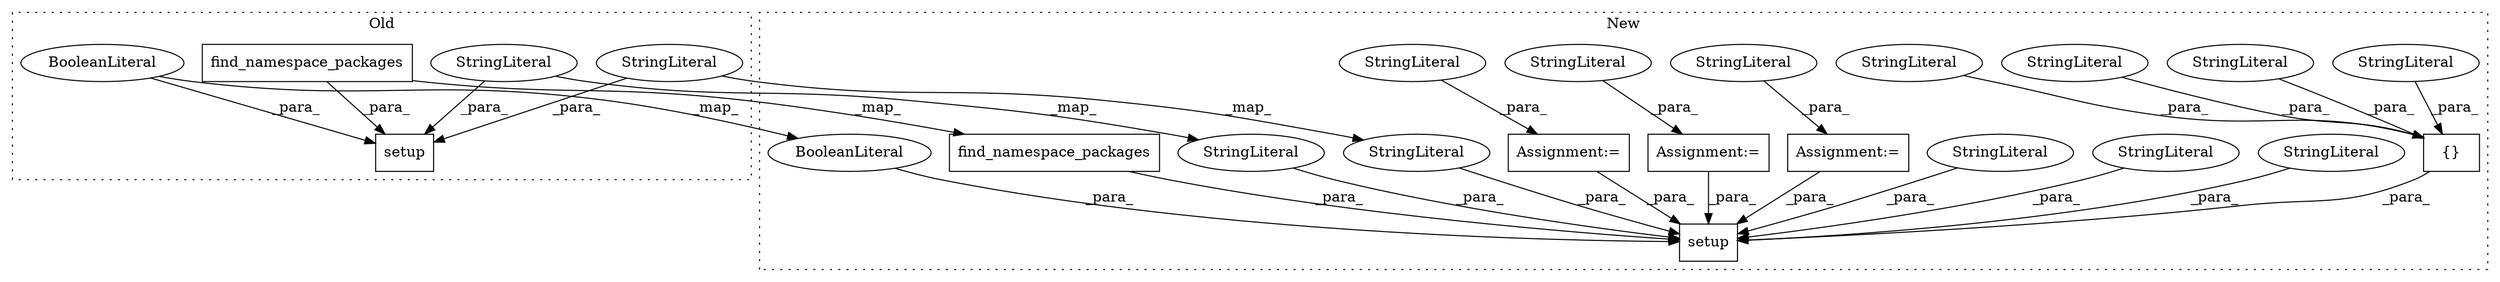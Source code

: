 digraph G {
subgraph cluster0 {
1 [label="setup" a="32" s="597,721" l="6,1" shape="box"];
18 [label="BooleanLiteral" a="9" s="716" l="5" shape="ellipse"];
19 [label="find_namespace_packages" a="32" s="630,697" l="24,1" shape="box"];
21 [label="StringLiteral" a="45" s="603" l="19" shape="ellipse"];
23 [label="StringLiteral" a="45" s="623" l="6" shape="ellipse"];
label = "Old";
style="dotted";
}
subgraph cluster1 {
2 [label="{}" a="4" s="930,1088" l="1,1" shape="box"];
3 [label="StringLiteral" a="45" s="1051" l="37" shape="ellipse"];
4 [label="StringLiteral" a="45" s="965" l="52" shape="ellipse"];
5 [label="StringLiteral" a="45" s="931" l="33" shape="ellipse"];
6 [label="StringLiteral" a="45" s="1018" l="32" shape="ellipse"];
7 [label="setup" a="32" s="797,1274" l="6,1" shape="box"];
8 [label="StringLiteral" a="45" s="897" l="20" shape="ellipse"];
9 [label="StringLiteral" a="45" s="879" l="17" shape="ellipse"];
10 [label="StringLiteral" a="45" s="1090" l="92" shape="ellipse"];
11 [label="Assignment:=" a="7" s="695" l="1" shape="box"];
12 [label="Assignment:=" a="7" s="719" l="1" shape="box"];
13 [label="Assignment:=" a="7" s="662" l="1" shape="box"];
14 [label="StringLiteral" a="45" s="720" l="71" shape="ellipse"];
15 [label="StringLiteral" a="45" s="663" l="19" shape="ellipse"];
16 [label="StringLiteral" a="45" s="696" l="6" shape="ellipse"];
17 [label="BooleanLiteral" a="9" s="1269" l="5" shape="ellipse"];
20 [label="find_namespace_packages" a="32" s="1183,1250" l="24,1" shape="box"];
22 [label="StringLiteral" a="45" s="828" l="41" shape="ellipse"];
24 [label="StringLiteral" a="45" s="870" l="8" shape="ellipse"];
label = "New";
style="dotted";
}
2 -> 7 [label="_para_"];
3 -> 2 [label="_para_"];
4 -> 2 [label="_para_"];
5 -> 2 [label="_para_"];
6 -> 2 [label="_para_"];
8 -> 7 [label="_para_"];
9 -> 7 [label="_para_"];
10 -> 7 [label="_para_"];
11 -> 7 [label="_para_"];
12 -> 7 [label="_para_"];
13 -> 7 [label="_para_"];
14 -> 12 [label="_para_"];
15 -> 13 [label="_para_"];
16 -> 11 [label="_para_"];
17 -> 7 [label="_para_"];
18 -> 1 [label="_para_"];
18 -> 17 [label="_map_"];
19 -> 1 [label="_para_"];
19 -> 20 [label="_map_"];
20 -> 7 [label="_para_"];
21 -> 1 [label="_para_"];
21 -> 22 [label="_map_"];
22 -> 7 [label="_para_"];
23 -> 1 [label="_para_"];
23 -> 24 [label="_map_"];
24 -> 7 [label="_para_"];
}